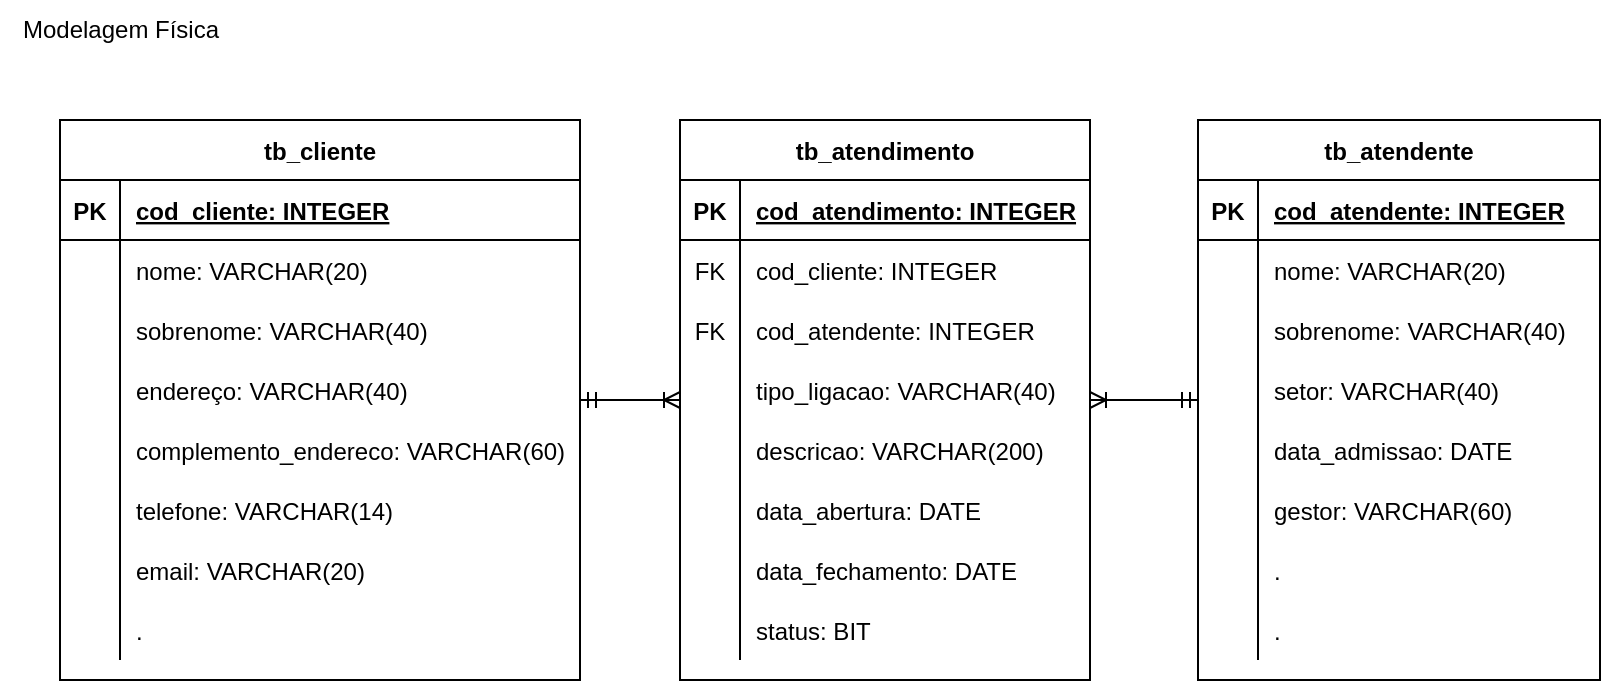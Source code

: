 <mxfile version="20.8.16" type="device"><diagram id="R2lEEEUBdFMjLlhIrx00" name="Page-1"><mxGraphModel dx="1120" dy="484" grid="1" gridSize="10" guides="1" tooltips="1" connect="1" arrows="1" fold="1" page="1" pageScale="1" pageWidth="850" pageHeight="1100" math="0" shadow="0" extFonts="Permanent Marker^https://fonts.googleapis.com/css?family=Permanent+Marker"><root><mxCell id="0"/><mxCell id="1" parent="0"/><mxCell id="kR7XuDyARgtKQcnC4l5c-128" value="Modelagem Física" style="text;html=1;align=center;verticalAlign=middle;resizable=0;points=[];autosize=1;strokeColor=none;fillColor=none;" parent="1" vertex="1"><mxGeometry x="10" y="10" width="120" height="30" as="geometry"/></mxCell><mxCell id="8lU5Gevcw-4BUhV6_usn-103" value="tb_cliente" style="shape=table;startSize=30;container=1;collapsible=1;childLayout=tableLayout;fixedRows=1;rowLines=0;fontStyle=1;align=center;resizeLast=1;" parent="1" vertex="1"><mxGeometry x="40" y="70" width="260" height="280" as="geometry"/></mxCell><mxCell id="8lU5Gevcw-4BUhV6_usn-104" value="" style="shape=tableRow;horizontal=0;startSize=0;swimlaneHead=0;swimlaneBody=0;fillColor=none;collapsible=0;dropTarget=0;points=[[0,0.5],[1,0.5]];portConstraint=eastwest;top=0;left=0;right=0;bottom=1;" parent="8lU5Gevcw-4BUhV6_usn-103" vertex="1"><mxGeometry y="30" width="260" height="30" as="geometry"/></mxCell><mxCell id="8lU5Gevcw-4BUhV6_usn-105" value="PK" style="shape=partialRectangle;connectable=0;fillColor=none;top=0;left=0;bottom=0;right=0;fontStyle=1;overflow=hidden;" parent="8lU5Gevcw-4BUhV6_usn-104" vertex="1"><mxGeometry width="30" height="30" as="geometry"><mxRectangle width="30" height="30" as="alternateBounds"/></mxGeometry></mxCell><mxCell id="8lU5Gevcw-4BUhV6_usn-106" value="cod_cliente: INTEGER" style="shape=partialRectangle;connectable=0;fillColor=none;top=0;left=0;bottom=0;right=0;align=left;spacingLeft=6;fontStyle=5;overflow=hidden;" parent="8lU5Gevcw-4BUhV6_usn-104" vertex="1"><mxGeometry x="30" width="230" height="30" as="geometry"><mxRectangle width="230" height="30" as="alternateBounds"/></mxGeometry></mxCell><mxCell id="8lU5Gevcw-4BUhV6_usn-107" value="" style="shape=tableRow;horizontal=0;startSize=0;swimlaneHead=0;swimlaneBody=0;fillColor=none;collapsible=0;dropTarget=0;points=[[0,0.5],[1,0.5]];portConstraint=eastwest;top=0;left=0;right=0;bottom=0;" parent="8lU5Gevcw-4BUhV6_usn-103" vertex="1"><mxGeometry y="60" width="260" height="30" as="geometry"/></mxCell><mxCell id="8lU5Gevcw-4BUhV6_usn-108" value="" style="shape=partialRectangle;connectable=0;fillColor=none;top=0;left=0;bottom=0;right=0;editable=1;overflow=hidden;" parent="8lU5Gevcw-4BUhV6_usn-107" vertex="1"><mxGeometry width="30" height="30" as="geometry"><mxRectangle width="30" height="30" as="alternateBounds"/></mxGeometry></mxCell><mxCell id="8lU5Gevcw-4BUhV6_usn-109" value="nome: VARCHAR(20)" style="shape=partialRectangle;connectable=0;fillColor=none;top=0;left=0;bottom=0;right=0;align=left;spacingLeft=6;overflow=hidden;" parent="8lU5Gevcw-4BUhV6_usn-107" vertex="1"><mxGeometry x="30" width="230" height="30" as="geometry"><mxRectangle width="230" height="30" as="alternateBounds"/></mxGeometry></mxCell><mxCell id="8lU5Gevcw-4BUhV6_usn-110" value="" style="shape=tableRow;horizontal=0;startSize=0;swimlaneHead=0;swimlaneBody=0;fillColor=none;collapsible=0;dropTarget=0;points=[[0,0.5],[1,0.5]];portConstraint=eastwest;top=0;left=0;right=0;bottom=0;" parent="8lU5Gevcw-4BUhV6_usn-103" vertex="1"><mxGeometry y="90" width="260" height="30" as="geometry"/></mxCell><mxCell id="8lU5Gevcw-4BUhV6_usn-111" value="" style="shape=partialRectangle;connectable=0;fillColor=none;top=0;left=0;bottom=0;right=0;editable=1;overflow=hidden;" parent="8lU5Gevcw-4BUhV6_usn-110" vertex="1"><mxGeometry width="30" height="30" as="geometry"><mxRectangle width="30" height="30" as="alternateBounds"/></mxGeometry></mxCell><mxCell id="8lU5Gevcw-4BUhV6_usn-112" value="sobrenome: VARCHAR(40)" style="shape=partialRectangle;connectable=0;fillColor=none;top=0;left=0;bottom=0;right=0;align=left;spacingLeft=6;overflow=hidden;" parent="8lU5Gevcw-4BUhV6_usn-110" vertex="1"><mxGeometry x="30" width="230" height="30" as="geometry"><mxRectangle width="230" height="30" as="alternateBounds"/></mxGeometry></mxCell><mxCell id="8lU5Gevcw-4BUhV6_usn-113" value="" style="shape=tableRow;horizontal=0;startSize=0;swimlaneHead=0;swimlaneBody=0;fillColor=none;collapsible=0;dropTarget=0;points=[[0,0.5],[1,0.5]];portConstraint=eastwest;top=0;left=0;right=0;bottom=0;" parent="8lU5Gevcw-4BUhV6_usn-103" vertex="1"><mxGeometry y="120" width="260" height="30" as="geometry"/></mxCell><mxCell id="8lU5Gevcw-4BUhV6_usn-114" value="" style="shape=partialRectangle;connectable=0;fillColor=none;top=0;left=0;bottom=0;right=0;editable=1;overflow=hidden;" parent="8lU5Gevcw-4BUhV6_usn-113" vertex="1"><mxGeometry width="30" height="30" as="geometry"><mxRectangle width="30" height="30" as="alternateBounds"/></mxGeometry></mxCell><mxCell id="8lU5Gevcw-4BUhV6_usn-115" value="endereço: VARCHAR(40)" style="shape=partialRectangle;connectable=0;fillColor=none;top=0;left=0;bottom=0;right=0;align=left;spacingLeft=6;overflow=hidden;" parent="8lU5Gevcw-4BUhV6_usn-113" vertex="1"><mxGeometry x="30" width="230" height="30" as="geometry"><mxRectangle width="230" height="30" as="alternateBounds"/></mxGeometry></mxCell><mxCell id="8lU5Gevcw-4BUhV6_usn-116" value="" style="shape=tableRow;horizontal=0;startSize=0;swimlaneHead=0;swimlaneBody=0;fillColor=none;collapsible=0;dropTarget=0;points=[[0,0.5],[1,0.5]];portConstraint=eastwest;top=0;left=0;right=0;bottom=0;" parent="8lU5Gevcw-4BUhV6_usn-103" vertex="1"><mxGeometry y="150" width="260" height="30" as="geometry"/></mxCell><mxCell id="8lU5Gevcw-4BUhV6_usn-117" value="" style="shape=partialRectangle;connectable=0;fillColor=none;top=0;left=0;bottom=0;right=0;editable=1;overflow=hidden;" parent="8lU5Gevcw-4BUhV6_usn-116" vertex="1"><mxGeometry width="30" height="30" as="geometry"><mxRectangle width="30" height="30" as="alternateBounds"/></mxGeometry></mxCell><mxCell id="8lU5Gevcw-4BUhV6_usn-118" value="complemento_endereco: VARCHAR(60)" style="shape=partialRectangle;connectable=0;fillColor=none;top=0;left=0;bottom=0;right=0;align=left;spacingLeft=6;overflow=hidden;" parent="8lU5Gevcw-4BUhV6_usn-116" vertex="1"><mxGeometry x="30" width="230" height="30" as="geometry"><mxRectangle width="230" height="30" as="alternateBounds"/></mxGeometry></mxCell><mxCell id="8lU5Gevcw-4BUhV6_usn-119" value="" style="shape=tableRow;horizontal=0;startSize=0;swimlaneHead=0;swimlaneBody=0;fillColor=none;collapsible=0;dropTarget=0;points=[[0,0.5],[1,0.5]];portConstraint=eastwest;top=0;left=0;right=0;bottom=0;" parent="8lU5Gevcw-4BUhV6_usn-103" vertex="1"><mxGeometry y="180" width="260" height="30" as="geometry"/></mxCell><mxCell id="8lU5Gevcw-4BUhV6_usn-120" value="" style="shape=partialRectangle;connectable=0;fillColor=none;top=0;left=0;bottom=0;right=0;editable=1;overflow=hidden;" parent="8lU5Gevcw-4BUhV6_usn-119" vertex="1"><mxGeometry width="30" height="30" as="geometry"><mxRectangle width="30" height="30" as="alternateBounds"/></mxGeometry></mxCell><mxCell id="8lU5Gevcw-4BUhV6_usn-121" value="telefone: VARCHAR(14)" style="shape=partialRectangle;connectable=0;fillColor=none;top=0;left=0;bottom=0;right=0;align=left;spacingLeft=6;overflow=hidden;" parent="8lU5Gevcw-4BUhV6_usn-119" vertex="1"><mxGeometry x="30" width="230" height="30" as="geometry"><mxRectangle width="230" height="30" as="alternateBounds"/></mxGeometry></mxCell><mxCell id="8lU5Gevcw-4BUhV6_usn-122" value="" style="shape=tableRow;horizontal=0;startSize=0;swimlaneHead=0;swimlaneBody=0;fillColor=none;collapsible=0;dropTarget=0;points=[[0,0.5],[1,0.5]];portConstraint=eastwest;top=0;left=0;right=0;bottom=0;" parent="8lU5Gevcw-4BUhV6_usn-103" vertex="1"><mxGeometry y="210" width="260" height="30" as="geometry"/></mxCell><mxCell id="8lU5Gevcw-4BUhV6_usn-123" value="" style="shape=partialRectangle;connectable=0;fillColor=none;top=0;left=0;bottom=0;right=0;editable=1;overflow=hidden;" parent="8lU5Gevcw-4BUhV6_usn-122" vertex="1"><mxGeometry width="30" height="30" as="geometry"><mxRectangle width="30" height="30" as="alternateBounds"/></mxGeometry></mxCell><mxCell id="8lU5Gevcw-4BUhV6_usn-124" value="email: VARCHAR(20)" style="shape=partialRectangle;connectable=0;fillColor=none;top=0;left=0;bottom=0;right=0;align=left;spacingLeft=6;overflow=hidden;" parent="8lU5Gevcw-4BUhV6_usn-122" vertex="1"><mxGeometry x="30" width="230" height="30" as="geometry"><mxRectangle width="230" height="30" as="alternateBounds"/></mxGeometry></mxCell><mxCell id="8lU5Gevcw-4BUhV6_usn-125" value="" style="shape=tableRow;horizontal=0;startSize=0;swimlaneHead=0;swimlaneBody=0;fillColor=none;collapsible=0;dropTarget=0;points=[[0,0.5],[1,0.5]];portConstraint=eastwest;top=0;left=0;right=0;bottom=0;" parent="8lU5Gevcw-4BUhV6_usn-103" vertex="1"><mxGeometry y="240" width="260" height="30" as="geometry"/></mxCell><mxCell id="8lU5Gevcw-4BUhV6_usn-126" value="" style="shape=partialRectangle;connectable=0;fillColor=none;top=0;left=0;bottom=0;right=0;editable=1;overflow=hidden;" parent="8lU5Gevcw-4BUhV6_usn-125" vertex="1"><mxGeometry width="30" height="30" as="geometry"><mxRectangle width="30" height="30" as="alternateBounds"/></mxGeometry></mxCell><mxCell id="8lU5Gevcw-4BUhV6_usn-127" value="." style="shape=partialRectangle;connectable=0;fillColor=none;top=0;left=0;bottom=0;right=0;align=left;spacingLeft=6;overflow=hidden;" parent="8lU5Gevcw-4BUhV6_usn-125" vertex="1"><mxGeometry x="30" width="230" height="30" as="geometry"><mxRectangle width="230" height="30" as="alternateBounds"/></mxGeometry></mxCell><mxCell id="8lU5Gevcw-4BUhV6_usn-128" value="tb_atendimento" style="shape=table;startSize=30;container=1;collapsible=1;childLayout=tableLayout;fixedRows=1;rowLines=0;fontStyle=1;align=center;resizeLast=1;" parent="1" vertex="1"><mxGeometry x="350" y="70" width="205" height="280" as="geometry"/></mxCell><mxCell id="8lU5Gevcw-4BUhV6_usn-129" value="" style="shape=tableRow;horizontal=0;startSize=0;swimlaneHead=0;swimlaneBody=0;fillColor=none;collapsible=0;dropTarget=0;points=[[0,0.5],[1,0.5]];portConstraint=eastwest;top=0;left=0;right=0;bottom=1;" parent="8lU5Gevcw-4BUhV6_usn-128" vertex="1"><mxGeometry y="30" width="205" height="30" as="geometry"/></mxCell><mxCell id="8lU5Gevcw-4BUhV6_usn-130" value="PK" style="shape=partialRectangle;connectable=0;fillColor=none;top=0;left=0;bottom=0;right=0;fontStyle=1;overflow=hidden;" parent="8lU5Gevcw-4BUhV6_usn-129" vertex="1"><mxGeometry width="30" height="30" as="geometry"><mxRectangle width="30" height="30" as="alternateBounds"/></mxGeometry></mxCell><mxCell id="8lU5Gevcw-4BUhV6_usn-131" value="cod_atendimento: INTEGER" style="shape=partialRectangle;connectable=0;fillColor=none;top=0;left=0;bottom=0;right=0;align=left;spacingLeft=6;fontStyle=5;overflow=hidden;" parent="8lU5Gevcw-4BUhV6_usn-129" vertex="1"><mxGeometry x="30" width="175" height="30" as="geometry"><mxRectangle width="175" height="30" as="alternateBounds"/></mxGeometry></mxCell><mxCell id="8lU5Gevcw-4BUhV6_usn-132" value="" style="shape=tableRow;horizontal=0;startSize=0;swimlaneHead=0;swimlaneBody=0;fillColor=none;collapsible=0;dropTarget=0;points=[[0,0.5],[1,0.5]];portConstraint=eastwest;top=0;left=0;right=0;bottom=0;" parent="8lU5Gevcw-4BUhV6_usn-128" vertex="1"><mxGeometry y="60" width="205" height="30" as="geometry"/></mxCell><mxCell id="8lU5Gevcw-4BUhV6_usn-133" value="FK" style="shape=partialRectangle;connectable=0;fillColor=none;top=0;left=0;bottom=0;right=0;editable=1;overflow=hidden;" parent="8lU5Gevcw-4BUhV6_usn-132" vertex="1"><mxGeometry width="30" height="30" as="geometry"><mxRectangle width="30" height="30" as="alternateBounds"/></mxGeometry></mxCell><mxCell id="8lU5Gevcw-4BUhV6_usn-134" value="cod_cliente: INTEGER" style="shape=partialRectangle;connectable=0;fillColor=none;top=0;left=0;bottom=0;right=0;align=left;spacingLeft=6;overflow=hidden;" parent="8lU5Gevcw-4BUhV6_usn-132" vertex="1"><mxGeometry x="30" width="175" height="30" as="geometry"><mxRectangle width="175" height="30" as="alternateBounds"/></mxGeometry></mxCell><mxCell id="8lU5Gevcw-4BUhV6_usn-135" value="" style="shape=tableRow;horizontal=0;startSize=0;swimlaneHead=0;swimlaneBody=0;fillColor=none;collapsible=0;dropTarget=0;points=[[0,0.5],[1,0.5]];portConstraint=eastwest;top=0;left=0;right=0;bottom=0;" parent="8lU5Gevcw-4BUhV6_usn-128" vertex="1"><mxGeometry y="90" width="205" height="30" as="geometry"/></mxCell><mxCell id="8lU5Gevcw-4BUhV6_usn-136" value="FK" style="shape=partialRectangle;connectable=0;fillColor=none;top=0;left=0;bottom=0;right=0;editable=1;overflow=hidden;" parent="8lU5Gevcw-4BUhV6_usn-135" vertex="1"><mxGeometry width="30" height="30" as="geometry"><mxRectangle width="30" height="30" as="alternateBounds"/></mxGeometry></mxCell><mxCell id="8lU5Gevcw-4BUhV6_usn-137" value="cod_atendente: INTEGER" style="shape=partialRectangle;connectable=0;fillColor=none;top=0;left=0;bottom=0;right=0;align=left;spacingLeft=6;overflow=hidden;" parent="8lU5Gevcw-4BUhV6_usn-135" vertex="1"><mxGeometry x="30" width="175" height="30" as="geometry"><mxRectangle width="175" height="30" as="alternateBounds"/></mxGeometry></mxCell><mxCell id="8lU5Gevcw-4BUhV6_usn-138" value="" style="shape=tableRow;horizontal=0;startSize=0;swimlaneHead=0;swimlaneBody=0;fillColor=none;collapsible=0;dropTarget=0;points=[[0,0.5],[1,0.5]];portConstraint=eastwest;top=0;left=0;right=0;bottom=0;" parent="8lU5Gevcw-4BUhV6_usn-128" vertex="1"><mxGeometry y="120" width="205" height="30" as="geometry"/></mxCell><mxCell id="8lU5Gevcw-4BUhV6_usn-139" value="" style="shape=partialRectangle;connectable=0;fillColor=none;top=0;left=0;bottom=0;right=0;editable=1;overflow=hidden;" parent="8lU5Gevcw-4BUhV6_usn-138" vertex="1"><mxGeometry width="30" height="30" as="geometry"><mxRectangle width="30" height="30" as="alternateBounds"/></mxGeometry></mxCell><mxCell id="8lU5Gevcw-4BUhV6_usn-140" value="tipo_ligacao: VARCHAR(40)" style="shape=partialRectangle;connectable=0;fillColor=none;top=0;left=0;bottom=0;right=0;align=left;spacingLeft=6;overflow=hidden;" parent="8lU5Gevcw-4BUhV6_usn-138" vertex="1"><mxGeometry x="30" width="175" height="30" as="geometry"><mxRectangle width="175" height="30" as="alternateBounds"/></mxGeometry></mxCell><mxCell id="8lU5Gevcw-4BUhV6_usn-141" value="" style="shape=tableRow;horizontal=0;startSize=0;swimlaneHead=0;swimlaneBody=0;fillColor=none;collapsible=0;dropTarget=0;points=[[0,0.5],[1,0.5]];portConstraint=eastwest;top=0;left=0;right=0;bottom=0;" parent="8lU5Gevcw-4BUhV6_usn-128" vertex="1"><mxGeometry y="150" width="205" height="30" as="geometry"/></mxCell><mxCell id="8lU5Gevcw-4BUhV6_usn-142" value="" style="shape=partialRectangle;connectable=0;fillColor=none;top=0;left=0;bottom=0;right=0;editable=1;overflow=hidden;" parent="8lU5Gevcw-4BUhV6_usn-141" vertex="1"><mxGeometry width="30" height="30" as="geometry"><mxRectangle width="30" height="30" as="alternateBounds"/></mxGeometry></mxCell><mxCell id="8lU5Gevcw-4BUhV6_usn-143" value="descricao: VARCHAR(200)" style="shape=partialRectangle;connectable=0;fillColor=none;top=0;left=0;bottom=0;right=0;align=left;spacingLeft=6;overflow=hidden;" parent="8lU5Gevcw-4BUhV6_usn-141" vertex="1"><mxGeometry x="30" width="175" height="30" as="geometry"><mxRectangle width="175" height="30" as="alternateBounds"/></mxGeometry></mxCell><mxCell id="8lU5Gevcw-4BUhV6_usn-144" value="" style="shape=tableRow;horizontal=0;startSize=0;swimlaneHead=0;swimlaneBody=0;fillColor=none;collapsible=0;dropTarget=0;points=[[0,0.5],[1,0.5]];portConstraint=eastwest;top=0;left=0;right=0;bottom=0;" parent="8lU5Gevcw-4BUhV6_usn-128" vertex="1"><mxGeometry y="180" width="205" height="30" as="geometry"/></mxCell><mxCell id="8lU5Gevcw-4BUhV6_usn-145" value="" style="shape=partialRectangle;connectable=0;fillColor=none;top=0;left=0;bottom=0;right=0;editable=1;overflow=hidden;" parent="8lU5Gevcw-4BUhV6_usn-144" vertex="1"><mxGeometry width="30" height="30" as="geometry"><mxRectangle width="30" height="30" as="alternateBounds"/></mxGeometry></mxCell><mxCell id="8lU5Gevcw-4BUhV6_usn-146" value="data_abertura: DATE" style="shape=partialRectangle;connectable=0;fillColor=none;top=0;left=0;bottom=0;right=0;align=left;spacingLeft=6;overflow=hidden;" parent="8lU5Gevcw-4BUhV6_usn-144" vertex="1"><mxGeometry x="30" width="175" height="30" as="geometry"><mxRectangle width="175" height="30" as="alternateBounds"/></mxGeometry></mxCell><mxCell id="8lU5Gevcw-4BUhV6_usn-147" value="" style="shape=tableRow;horizontal=0;startSize=0;swimlaneHead=0;swimlaneBody=0;fillColor=none;collapsible=0;dropTarget=0;points=[[0,0.5],[1,0.5]];portConstraint=eastwest;top=0;left=0;right=0;bottom=0;" parent="8lU5Gevcw-4BUhV6_usn-128" vertex="1"><mxGeometry y="210" width="205" height="30" as="geometry"/></mxCell><mxCell id="8lU5Gevcw-4BUhV6_usn-148" value="" style="shape=partialRectangle;connectable=0;fillColor=none;top=0;left=0;bottom=0;right=0;editable=1;overflow=hidden;" parent="8lU5Gevcw-4BUhV6_usn-147" vertex="1"><mxGeometry width="30" height="30" as="geometry"><mxRectangle width="30" height="30" as="alternateBounds"/></mxGeometry></mxCell><mxCell id="8lU5Gevcw-4BUhV6_usn-149" value="data_fechamento: DATE" style="shape=partialRectangle;connectable=0;fillColor=none;top=0;left=0;bottom=0;right=0;align=left;spacingLeft=6;overflow=hidden;" parent="8lU5Gevcw-4BUhV6_usn-147" vertex="1"><mxGeometry x="30" width="175" height="30" as="geometry"><mxRectangle width="175" height="30" as="alternateBounds"/></mxGeometry></mxCell><mxCell id="8lU5Gevcw-4BUhV6_usn-150" value="" style="shape=tableRow;horizontal=0;startSize=0;swimlaneHead=0;swimlaneBody=0;fillColor=none;collapsible=0;dropTarget=0;points=[[0,0.5],[1,0.5]];portConstraint=eastwest;top=0;left=0;right=0;bottom=0;" parent="8lU5Gevcw-4BUhV6_usn-128" vertex="1"><mxGeometry y="240" width="205" height="30" as="geometry"/></mxCell><mxCell id="8lU5Gevcw-4BUhV6_usn-151" value="" style="shape=partialRectangle;connectable=0;fillColor=none;top=0;left=0;bottom=0;right=0;editable=1;overflow=hidden;" parent="8lU5Gevcw-4BUhV6_usn-150" vertex="1"><mxGeometry width="30" height="30" as="geometry"><mxRectangle width="30" height="30" as="alternateBounds"/></mxGeometry></mxCell><mxCell id="8lU5Gevcw-4BUhV6_usn-152" value="status: BIT" style="shape=partialRectangle;connectable=0;fillColor=none;top=0;left=0;bottom=0;right=0;align=left;spacingLeft=6;overflow=hidden;" parent="8lU5Gevcw-4BUhV6_usn-150" vertex="1"><mxGeometry x="30" width="175" height="30" as="geometry"><mxRectangle width="175" height="30" as="alternateBounds"/></mxGeometry></mxCell><mxCell id="8lU5Gevcw-4BUhV6_usn-153" value="tb_atendente" style="shape=table;startSize=30;container=1;collapsible=1;childLayout=tableLayout;fixedRows=1;rowLines=0;fontStyle=1;align=center;resizeLast=1;" parent="1" vertex="1"><mxGeometry x="609" y="70" width="201" height="280" as="geometry"/></mxCell><mxCell id="8lU5Gevcw-4BUhV6_usn-154" value="" style="shape=tableRow;horizontal=0;startSize=0;swimlaneHead=0;swimlaneBody=0;fillColor=none;collapsible=0;dropTarget=0;points=[[0,0.5],[1,0.5]];portConstraint=eastwest;top=0;left=0;right=0;bottom=1;" parent="8lU5Gevcw-4BUhV6_usn-153" vertex="1"><mxGeometry y="30" width="201" height="30" as="geometry"/></mxCell><mxCell id="8lU5Gevcw-4BUhV6_usn-155" value="PK" style="shape=partialRectangle;connectable=0;fillColor=none;top=0;left=0;bottom=0;right=0;fontStyle=1;overflow=hidden;" parent="8lU5Gevcw-4BUhV6_usn-154" vertex="1"><mxGeometry width="30" height="30" as="geometry"><mxRectangle width="30" height="30" as="alternateBounds"/></mxGeometry></mxCell><mxCell id="8lU5Gevcw-4BUhV6_usn-156" value="cod_atendente: INTEGER" style="shape=partialRectangle;connectable=0;fillColor=none;top=0;left=0;bottom=0;right=0;align=left;spacingLeft=6;fontStyle=5;overflow=hidden;" parent="8lU5Gevcw-4BUhV6_usn-154" vertex="1"><mxGeometry x="30" width="171" height="30" as="geometry"><mxRectangle width="171" height="30" as="alternateBounds"/></mxGeometry></mxCell><mxCell id="8lU5Gevcw-4BUhV6_usn-157" value="" style="shape=tableRow;horizontal=0;startSize=0;swimlaneHead=0;swimlaneBody=0;fillColor=none;collapsible=0;dropTarget=0;points=[[0,0.5],[1,0.5]];portConstraint=eastwest;top=0;left=0;right=0;bottom=0;" parent="8lU5Gevcw-4BUhV6_usn-153" vertex="1"><mxGeometry y="60" width="201" height="30" as="geometry"/></mxCell><mxCell id="8lU5Gevcw-4BUhV6_usn-158" value="" style="shape=partialRectangle;connectable=0;fillColor=none;top=0;left=0;bottom=0;right=0;editable=1;overflow=hidden;" parent="8lU5Gevcw-4BUhV6_usn-157" vertex="1"><mxGeometry width="30" height="30" as="geometry"><mxRectangle width="30" height="30" as="alternateBounds"/></mxGeometry></mxCell><mxCell id="8lU5Gevcw-4BUhV6_usn-159" value="nome: VARCHAR(20)" style="shape=partialRectangle;connectable=0;fillColor=none;top=0;left=0;bottom=0;right=0;align=left;spacingLeft=6;overflow=hidden;" parent="8lU5Gevcw-4BUhV6_usn-157" vertex="1"><mxGeometry x="30" width="171" height="30" as="geometry"><mxRectangle width="171" height="30" as="alternateBounds"/></mxGeometry></mxCell><mxCell id="8lU5Gevcw-4BUhV6_usn-160" value="" style="shape=tableRow;horizontal=0;startSize=0;swimlaneHead=0;swimlaneBody=0;fillColor=none;collapsible=0;dropTarget=0;points=[[0,0.5],[1,0.5]];portConstraint=eastwest;top=0;left=0;right=0;bottom=0;" parent="8lU5Gevcw-4BUhV6_usn-153" vertex="1"><mxGeometry y="90" width="201" height="30" as="geometry"/></mxCell><mxCell id="8lU5Gevcw-4BUhV6_usn-161" value="" style="shape=partialRectangle;connectable=0;fillColor=none;top=0;left=0;bottom=0;right=0;editable=1;overflow=hidden;" parent="8lU5Gevcw-4BUhV6_usn-160" vertex="1"><mxGeometry width="30" height="30" as="geometry"><mxRectangle width="30" height="30" as="alternateBounds"/></mxGeometry></mxCell><mxCell id="8lU5Gevcw-4BUhV6_usn-162" value="sobrenome: VARCHAR(40)" style="shape=partialRectangle;connectable=0;fillColor=none;top=0;left=0;bottom=0;right=0;align=left;spacingLeft=6;overflow=hidden;" parent="8lU5Gevcw-4BUhV6_usn-160" vertex="1"><mxGeometry x="30" width="171" height="30" as="geometry"><mxRectangle width="171" height="30" as="alternateBounds"/></mxGeometry></mxCell><mxCell id="8lU5Gevcw-4BUhV6_usn-163" value="" style="shape=tableRow;horizontal=0;startSize=0;swimlaneHead=0;swimlaneBody=0;fillColor=none;collapsible=0;dropTarget=0;points=[[0,0.5],[1,0.5]];portConstraint=eastwest;top=0;left=0;right=0;bottom=0;" parent="8lU5Gevcw-4BUhV6_usn-153" vertex="1"><mxGeometry y="120" width="201" height="30" as="geometry"/></mxCell><mxCell id="8lU5Gevcw-4BUhV6_usn-164" value="" style="shape=partialRectangle;connectable=0;fillColor=none;top=0;left=0;bottom=0;right=0;editable=1;overflow=hidden;" parent="8lU5Gevcw-4BUhV6_usn-163" vertex="1"><mxGeometry width="30" height="30" as="geometry"><mxRectangle width="30" height="30" as="alternateBounds"/></mxGeometry></mxCell><mxCell id="8lU5Gevcw-4BUhV6_usn-165" value="setor: VARCHAR(40)" style="shape=partialRectangle;connectable=0;fillColor=none;top=0;left=0;bottom=0;right=0;align=left;spacingLeft=6;overflow=hidden;" parent="8lU5Gevcw-4BUhV6_usn-163" vertex="1"><mxGeometry x="30" width="171" height="30" as="geometry"><mxRectangle width="171" height="30" as="alternateBounds"/></mxGeometry></mxCell><mxCell id="8lU5Gevcw-4BUhV6_usn-166" value="" style="shape=tableRow;horizontal=0;startSize=0;swimlaneHead=0;swimlaneBody=0;fillColor=none;collapsible=0;dropTarget=0;points=[[0,0.5],[1,0.5]];portConstraint=eastwest;top=0;left=0;right=0;bottom=0;" parent="8lU5Gevcw-4BUhV6_usn-153" vertex="1"><mxGeometry y="150" width="201" height="30" as="geometry"/></mxCell><mxCell id="8lU5Gevcw-4BUhV6_usn-167" value="" style="shape=partialRectangle;connectable=0;fillColor=none;top=0;left=0;bottom=0;right=0;editable=1;overflow=hidden;" parent="8lU5Gevcw-4BUhV6_usn-166" vertex="1"><mxGeometry width="30" height="30" as="geometry"><mxRectangle width="30" height="30" as="alternateBounds"/></mxGeometry></mxCell><mxCell id="8lU5Gevcw-4BUhV6_usn-168" value="data_admissao: DATE" style="shape=partialRectangle;connectable=0;fillColor=none;top=0;left=0;bottom=0;right=0;align=left;spacingLeft=6;overflow=hidden;" parent="8lU5Gevcw-4BUhV6_usn-166" vertex="1"><mxGeometry x="30" width="171" height="30" as="geometry"><mxRectangle width="171" height="30" as="alternateBounds"/></mxGeometry></mxCell><mxCell id="8lU5Gevcw-4BUhV6_usn-169" value="" style="shape=tableRow;horizontal=0;startSize=0;swimlaneHead=0;swimlaneBody=0;fillColor=none;collapsible=0;dropTarget=0;points=[[0,0.5],[1,0.5]];portConstraint=eastwest;top=0;left=0;right=0;bottom=0;" parent="8lU5Gevcw-4BUhV6_usn-153" vertex="1"><mxGeometry y="180" width="201" height="30" as="geometry"/></mxCell><mxCell id="8lU5Gevcw-4BUhV6_usn-170" value="" style="shape=partialRectangle;connectable=0;fillColor=none;top=0;left=0;bottom=0;right=0;editable=1;overflow=hidden;" parent="8lU5Gevcw-4BUhV6_usn-169" vertex="1"><mxGeometry width="30" height="30" as="geometry"><mxRectangle width="30" height="30" as="alternateBounds"/></mxGeometry></mxCell><mxCell id="8lU5Gevcw-4BUhV6_usn-171" value="gestor: VARCHAR(60)" style="shape=partialRectangle;connectable=0;fillColor=none;top=0;left=0;bottom=0;right=0;align=left;spacingLeft=6;overflow=hidden;" parent="8lU5Gevcw-4BUhV6_usn-169" vertex="1"><mxGeometry x="30" width="171" height="30" as="geometry"><mxRectangle width="171" height="30" as="alternateBounds"/></mxGeometry></mxCell><mxCell id="8lU5Gevcw-4BUhV6_usn-172" value="" style="shape=tableRow;horizontal=0;startSize=0;swimlaneHead=0;swimlaneBody=0;fillColor=none;collapsible=0;dropTarget=0;points=[[0,0.5],[1,0.5]];portConstraint=eastwest;top=0;left=0;right=0;bottom=0;" parent="8lU5Gevcw-4BUhV6_usn-153" vertex="1"><mxGeometry y="210" width="201" height="30" as="geometry"/></mxCell><mxCell id="8lU5Gevcw-4BUhV6_usn-173" value="" style="shape=partialRectangle;connectable=0;fillColor=none;top=0;left=0;bottom=0;right=0;editable=1;overflow=hidden;" parent="8lU5Gevcw-4BUhV6_usn-172" vertex="1"><mxGeometry width="30" height="30" as="geometry"><mxRectangle width="30" height="30" as="alternateBounds"/></mxGeometry></mxCell><mxCell id="8lU5Gevcw-4BUhV6_usn-174" value="." style="shape=partialRectangle;connectable=0;fillColor=none;top=0;left=0;bottom=0;right=0;align=left;spacingLeft=6;overflow=hidden;" parent="8lU5Gevcw-4BUhV6_usn-172" vertex="1"><mxGeometry x="30" width="171" height="30" as="geometry"><mxRectangle width="171" height="30" as="alternateBounds"/></mxGeometry></mxCell><mxCell id="8lU5Gevcw-4BUhV6_usn-175" value="" style="shape=tableRow;horizontal=0;startSize=0;swimlaneHead=0;swimlaneBody=0;fillColor=none;collapsible=0;dropTarget=0;points=[[0,0.5],[1,0.5]];portConstraint=eastwest;top=0;left=0;right=0;bottom=0;" parent="8lU5Gevcw-4BUhV6_usn-153" vertex="1"><mxGeometry y="240" width="201" height="30" as="geometry"/></mxCell><mxCell id="8lU5Gevcw-4BUhV6_usn-176" value="" style="shape=partialRectangle;connectable=0;fillColor=none;top=0;left=0;bottom=0;right=0;editable=1;overflow=hidden;" parent="8lU5Gevcw-4BUhV6_usn-175" vertex="1"><mxGeometry width="30" height="30" as="geometry"><mxRectangle width="30" height="30" as="alternateBounds"/></mxGeometry></mxCell><mxCell id="8lU5Gevcw-4BUhV6_usn-177" value="." style="shape=partialRectangle;connectable=0;fillColor=none;top=0;left=0;bottom=0;right=0;align=left;spacingLeft=6;overflow=hidden;" parent="8lU5Gevcw-4BUhV6_usn-175" vertex="1"><mxGeometry x="30" width="171" height="30" as="geometry"><mxRectangle width="171" height="30" as="alternateBounds"/></mxGeometry></mxCell><mxCell id="8lU5Gevcw-4BUhV6_usn-178" value="" style="edgeStyle=entityRelationEdgeStyle;fontSize=12;html=1;endArrow=ERoneToMany;startArrow=ERmandOne;rounded=0;" parent="1" source="8lU5Gevcw-4BUhV6_usn-103" target="8lU5Gevcw-4BUhV6_usn-128" edge="1"><mxGeometry width="100" height="100" relative="1" as="geometry"><mxPoint x="360" y="190" as="sourcePoint"/><mxPoint x="460" y="90" as="targetPoint"/></mxGeometry></mxCell><mxCell id="8lU5Gevcw-4BUhV6_usn-179" value="" style="edgeStyle=entityRelationEdgeStyle;fontSize=12;html=1;endArrow=ERoneToMany;startArrow=ERmandOne;rounded=0;" parent="1" source="8lU5Gevcw-4BUhV6_usn-153" target="8lU5Gevcw-4BUhV6_usn-128" edge="1"><mxGeometry width="100" height="100" relative="1" as="geometry"><mxPoint x="360" y="190" as="sourcePoint"/><mxPoint x="460" y="90" as="targetPoint"/></mxGeometry></mxCell></root></mxGraphModel></diagram></mxfile>